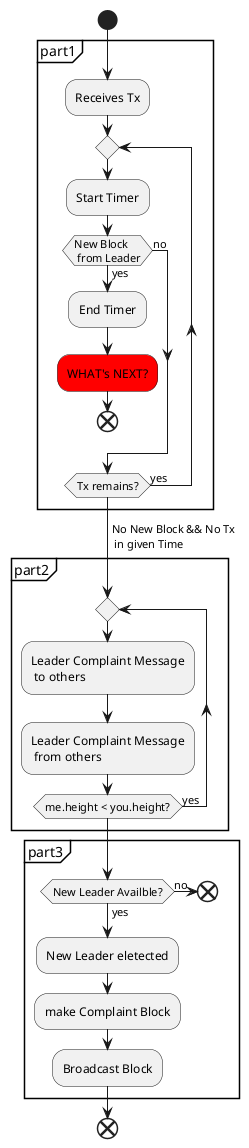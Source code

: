 @startuml
start

partition part1 {
    :Receives Tx;

    repeat
    :Start Timer;

    if (New Block\n from Leader) then (yes)
        :End Timer;
        #red:WHAT's NEXT?;
        end
    else (no)
    endif
    repeat while (Tx remains?) is (yes)
}

partition part2 {
    -> No New Block && No Tx\n in given Time;
    repeat
    :Leader Complaint Message\n to others;
    :Leader Complaint Message\n from others;
    repeat while (me.height < you.height?) is (yes)
}

partition part3 {
    if (New Leader Availble?) then (no)
        end
    else (yes)
    endif

    :New Leader eletected;
    :make Complaint Block;
    :Broadcast Block;
}
end
@enduml
